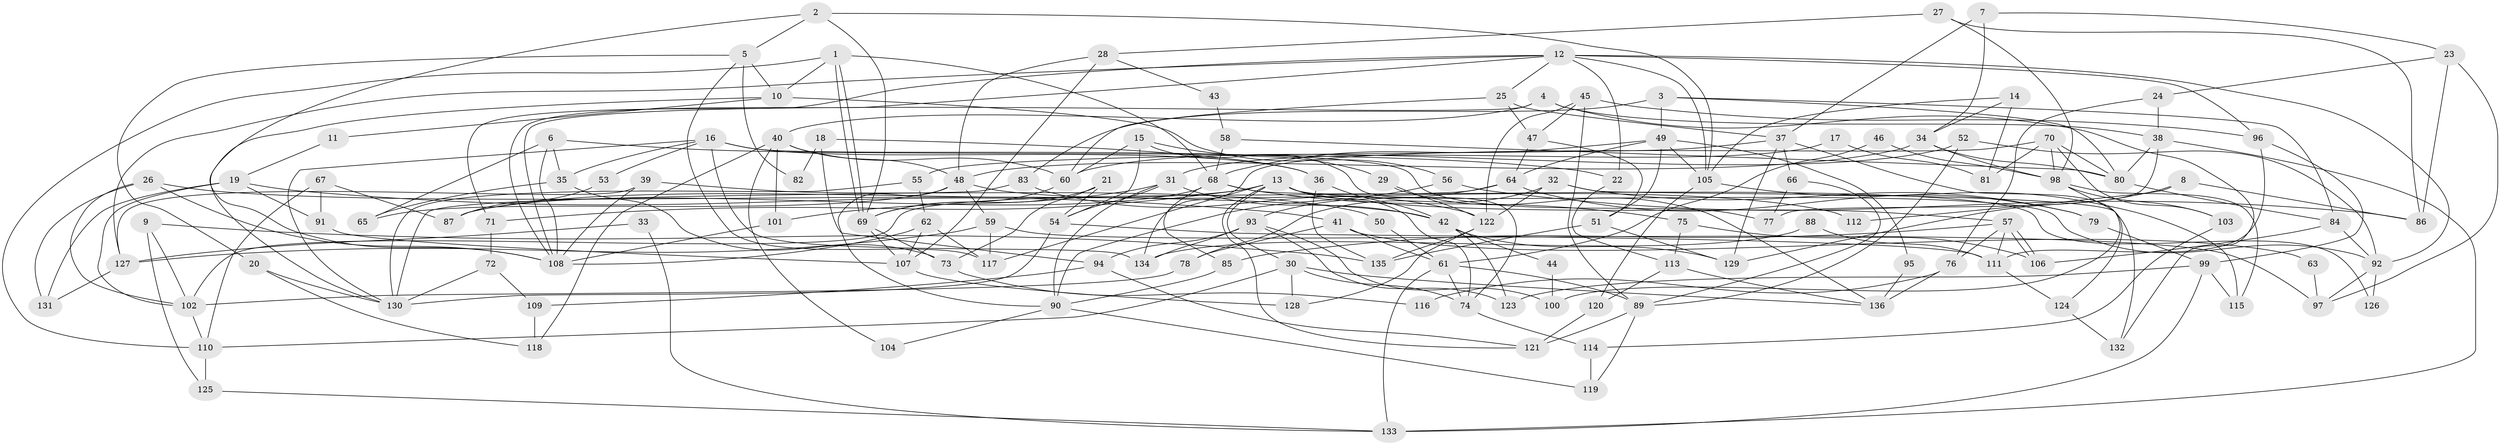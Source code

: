 // coarse degree distribution, {5: 0.1724137931034483, 7: 0.11494252873563218, 4: 0.1839080459770115, 10: 0.034482758620689655, 3: 0.1839080459770115, 8: 0.11494252873563218, 2: 0.11494252873563218, 9: 0.011494252873563218, 6: 0.06896551724137931}
// Generated by graph-tools (version 1.1) at 2025/52/02/27/25 19:52:04]
// undirected, 136 vertices, 272 edges
graph export_dot {
graph [start="1"]
  node [color=gray90,style=filled];
  1;
  2;
  3;
  4;
  5;
  6;
  7;
  8;
  9;
  10;
  11;
  12;
  13;
  14;
  15;
  16;
  17;
  18;
  19;
  20;
  21;
  22;
  23;
  24;
  25;
  26;
  27;
  28;
  29;
  30;
  31;
  32;
  33;
  34;
  35;
  36;
  37;
  38;
  39;
  40;
  41;
  42;
  43;
  44;
  45;
  46;
  47;
  48;
  49;
  50;
  51;
  52;
  53;
  54;
  55;
  56;
  57;
  58;
  59;
  60;
  61;
  62;
  63;
  64;
  65;
  66;
  67;
  68;
  69;
  70;
  71;
  72;
  73;
  74;
  75;
  76;
  77;
  78;
  79;
  80;
  81;
  82;
  83;
  84;
  85;
  86;
  87;
  88;
  89;
  90;
  91;
  92;
  93;
  94;
  95;
  96;
  97;
  98;
  99;
  100;
  101;
  102;
  103;
  104;
  105;
  106;
  107;
  108;
  109;
  110;
  111;
  112;
  113;
  114;
  115;
  116;
  117;
  118;
  119;
  120;
  121;
  122;
  123;
  124;
  125;
  126;
  127;
  128;
  129;
  130;
  131;
  132;
  133;
  134;
  135;
  136;
  1 -- 68;
  1 -- 69;
  1 -- 69;
  1 -- 10;
  1 -- 110;
  2 -- 5;
  2 -- 105;
  2 -- 69;
  2 -- 108;
  3 -- 80;
  3 -- 83;
  3 -- 49;
  3 -- 84;
  4 -- 40;
  4 -- 108;
  4 -- 38;
  4 -- 132;
  5 -- 117;
  5 -- 10;
  5 -- 20;
  5 -- 82;
  6 -- 35;
  6 -- 65;
  6 -- 22;
  6 -- 108;
  7 -- 34;
  7 -- 23;
  7 -- 37;
  8 -- 129;
  8 -- 86;
  8 -- 112;
  9 -- 135;
  9 -- 102;
  9 -- 125;
  10 -- 56;
  10 -- 11;
  10 -- 130;
  11 -- 19;
  12 -- 92;
  12 -- 108;
  12 -- 22;
  12 -- 25;
  12 -- 71;
  12 -- 96;
  12 -- 105;
  12 -- 127;
  13 -- 30;
  13 -- 87;
  13 -- 57;
  13 -- 71;
  13 -- 74;
  13 -- 92;
  13 -- 117;
  13 -- 121;
  14 -- 105;
  14 -- 34;
  14 -- 81;
  15 -- 60;
  15 -- 74;
  15 -- 29;
  15 -- 54;
  16 -- 130;
  16 -- 77;
  16 -- 35;
  16 -- 36;
  16 -- 53;
  16 -- 134;
  17 -- 81;
  17 -- 31;
  18 -- 36;
  18 -- 94;
  18 -- 82;
  19 -- 41;
  19 -- 131;
  19 -- 91;
  19 -- 102;
  20 -- 130;
  20 -- 118;
  21 -- 69;
  21 -- 54;
  21 -- 73;
  22 -- 113;
  23 -- 97;
  23 -- 24;
  23 -- 86;
  24 -- 38;
  24 -- 76;
  25 -- 47;
  25 -- 37;
  25 -- 60;
  26 -- 108;
  26 -- 42;
  26 -- 102;
  26 -- 131;
  27 -- 28;
  27 -- 98;
  27 -- 86;
  28 -- 107;
  28 -- 48;
  28 -- 43;
  29 -- 136;
  29 -- 122;
  30 -- 74;
  30 -- 110;
  30 -- 128;
  30 -- 136;
  31 -- 42;
  31 -- 54;
  31 -- 90;
  31 -- 101;
  32 -- 122;
  32 -- 79;
  32 -- 78;
  32 -- 132;
  33 -- 133;
  33 -- 127;
  34 -- 80;
  34 -- 98;
  34 -- 48;
  35 -- 73;
  35 -- 65;
  36 -- 135;
  36 -- 42;
  37 -- 55;
  37 -- 66;
  37 -- 124;
  37 -- 129;
  38 -- 80;
  38 -- 77;
  38 -- 133;
  39 -- 127;
  39 -- 108;
  39 -- 50;
  40 -- 60;
  40 -- 101;
  40 -- 48;
  40 -- 104;
  40 -- 118;
  41 -- 61;
  41 -- 78;
  41 -- 63;
  42 -- 123;
  42 -- 44;
  42 -- 129;
  43 -- 58;
  44 -- 100;
  45 -- 122;
  45 -- 96;
  45 -- 47;
  45 -- 89;
  46 -- 98;
  46 -- 61;
  47 -- 51;
  47 -- 64;
  48 -- 59;
  48 -- 65;
  48 -- 90;
  48 -- 112;
  49 -- 64;
  49 -- 51;
  49 -- 68;
  49 -- 95;
  49 -- 105;
  50 -- 61;
  51 -- 129;
  51 -- 135;
  52 -- 60;
  52 -- 89;
  52 -- 92;
  53 -- 87;
  54 -- 111;
  54 -- 130;
  55 -- 130;
  55 -- 62;
  56 -- 90;
  56 -- 86;
  57 -- 106;
  57 -- 106;
  57 -- 76;
  57 -- 85;
  57 -- 111;
  58 -- 80;
  58 -- 68;
  59 -- 117;
  59 -- 97;
  59 -- 127;
  60 -- 69;
  61 -- 133;
  61 -- 89;
  61 -- 74;
  62 -- 108;
  62 -- 107;
  62 -- 117;
  63 -- 97;
  64 -- 102;
  64 -- 79;
  64 -- 93;
  66 -- 89;
  66 -- 77;
  67 -- 91;
  67 -- 110;
  67 -- 87;
  68 -- 85;
  68 -- 75;
  68 -- 87;
  68 -- 126;
  69 -- 73;
  69 -- 107;
  70 -- 134;
  70 -- 98;
  70 -- 80;
  70 -- 81;
  70 -- 103;
  71 -- 72;
  72 -- 130;
  72 -- 109;
  73 -- 116;
  74 -- 114;
  75 -- 106;
  75 -- 113;
  76 -- 136;
  76 -- 116;
  78 -- 102;
  79 -- 99;
  80 -- 84;
  83 -- 130;
  83 -- 122;
  84 -- 92;
  84 -- 106;
  85 -- 90;
  88 -- 134;
  88 -- 111;
  89 -- 121;
  89 -- 119;
  90 -- 104;
  90 -- 119;
  91 -- 107;
  92 -- 97;
  92 -- 126;
  93 -- 94;
  93 -- 100;
  93 -- 123;
  93 -- 134;
  94 -- 109;
  94 -- 121;
  95 -- 136;
  96 -- 111;
  96 -- 99;
  98 -- 103;
  98 -- 115;
  98 -- 100;
  99 -- 133;
  99 -- 115;
  99 -- 123;
  101 -- 108;
  102 -- 110;
  103 -- 114;
  105 -- 115;
  105 -- 120;
  107 -- 128;
  109 -- 118;
  110 -- 125;
  111 -- 124;
  113 -- 120;
  113 -- 136;
  114 -- 119;
  120 -- 121;
  122 -- 128;
  122 -- 135;
  124 -- 132;
  125 -- 133;
  127 -- 131;
}

